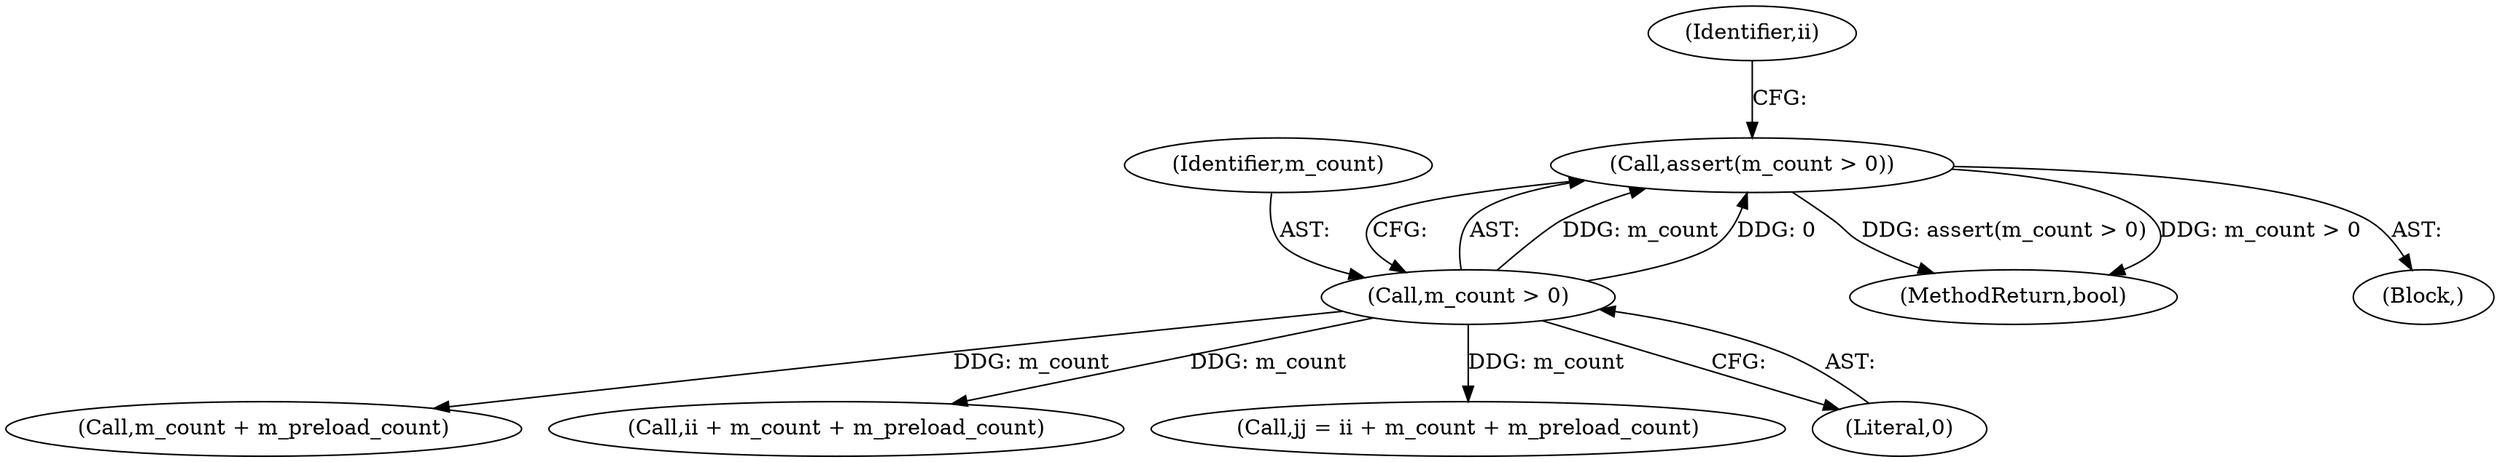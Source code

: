digraph "0_Android_04839626ed859623901ebd3a5fd483982186b59d_39@API" {
"1000116" [label="(Call,assert(m_count > 0))"];
"1000117" [label="(Call,m_count > 0)"];
"1000116" [label="(Call,assert(m_count > 0))"];
"1000117" [label="(Call,m_count > 0)"];
"1000243" [label="(MethodReturn,bool)"];
"1000131" [label="(Call,m_count + m_preload_count)"];
"1000121" [label="(Identifier,ii)"];
"1000118" [label="(Identifier,m_count)"];
"1000106" [label="(Block,)"];
"1000129" [label="(Call,ii + m_count + m_preload_count)"];
"1000127" [label="(Call,jj = ii + m_count + m_preload_count)"];
"1000119" [label="(Literal,0)"];
"1000116" -> "1000106"  [label="AST: "];
"1000116" -> "1000117"  [label="CFG: "];
"1000117" -> "1000116"  [label="AST: "];
"1000121" -> "1000116"  [label="CFG: "];
"1000116" -> "1000243"  [label="DDG: m_count > 0"];
"1000116" -> "1000243"  [label="DDG: assert(m_count > 0)"];
"1000117" -> "1000116"  [label="DDG: m_count"];
"1000117" -> "1000116"  [label="DDG: 0"];
"1000117" -> "1000119"  [label="CFG: "];
"1000118" -> "1000117"  [label="AST: "];
"1000119" -> "1000117"  [label="AST: "];
"1000117" -> "1000127"  [label="DDG: m_count"];
"1000117" -> "1000129"  [label="DDG: m_count"];
"1000117" -> "1000131"  [label="DDG: m_count"];
}
